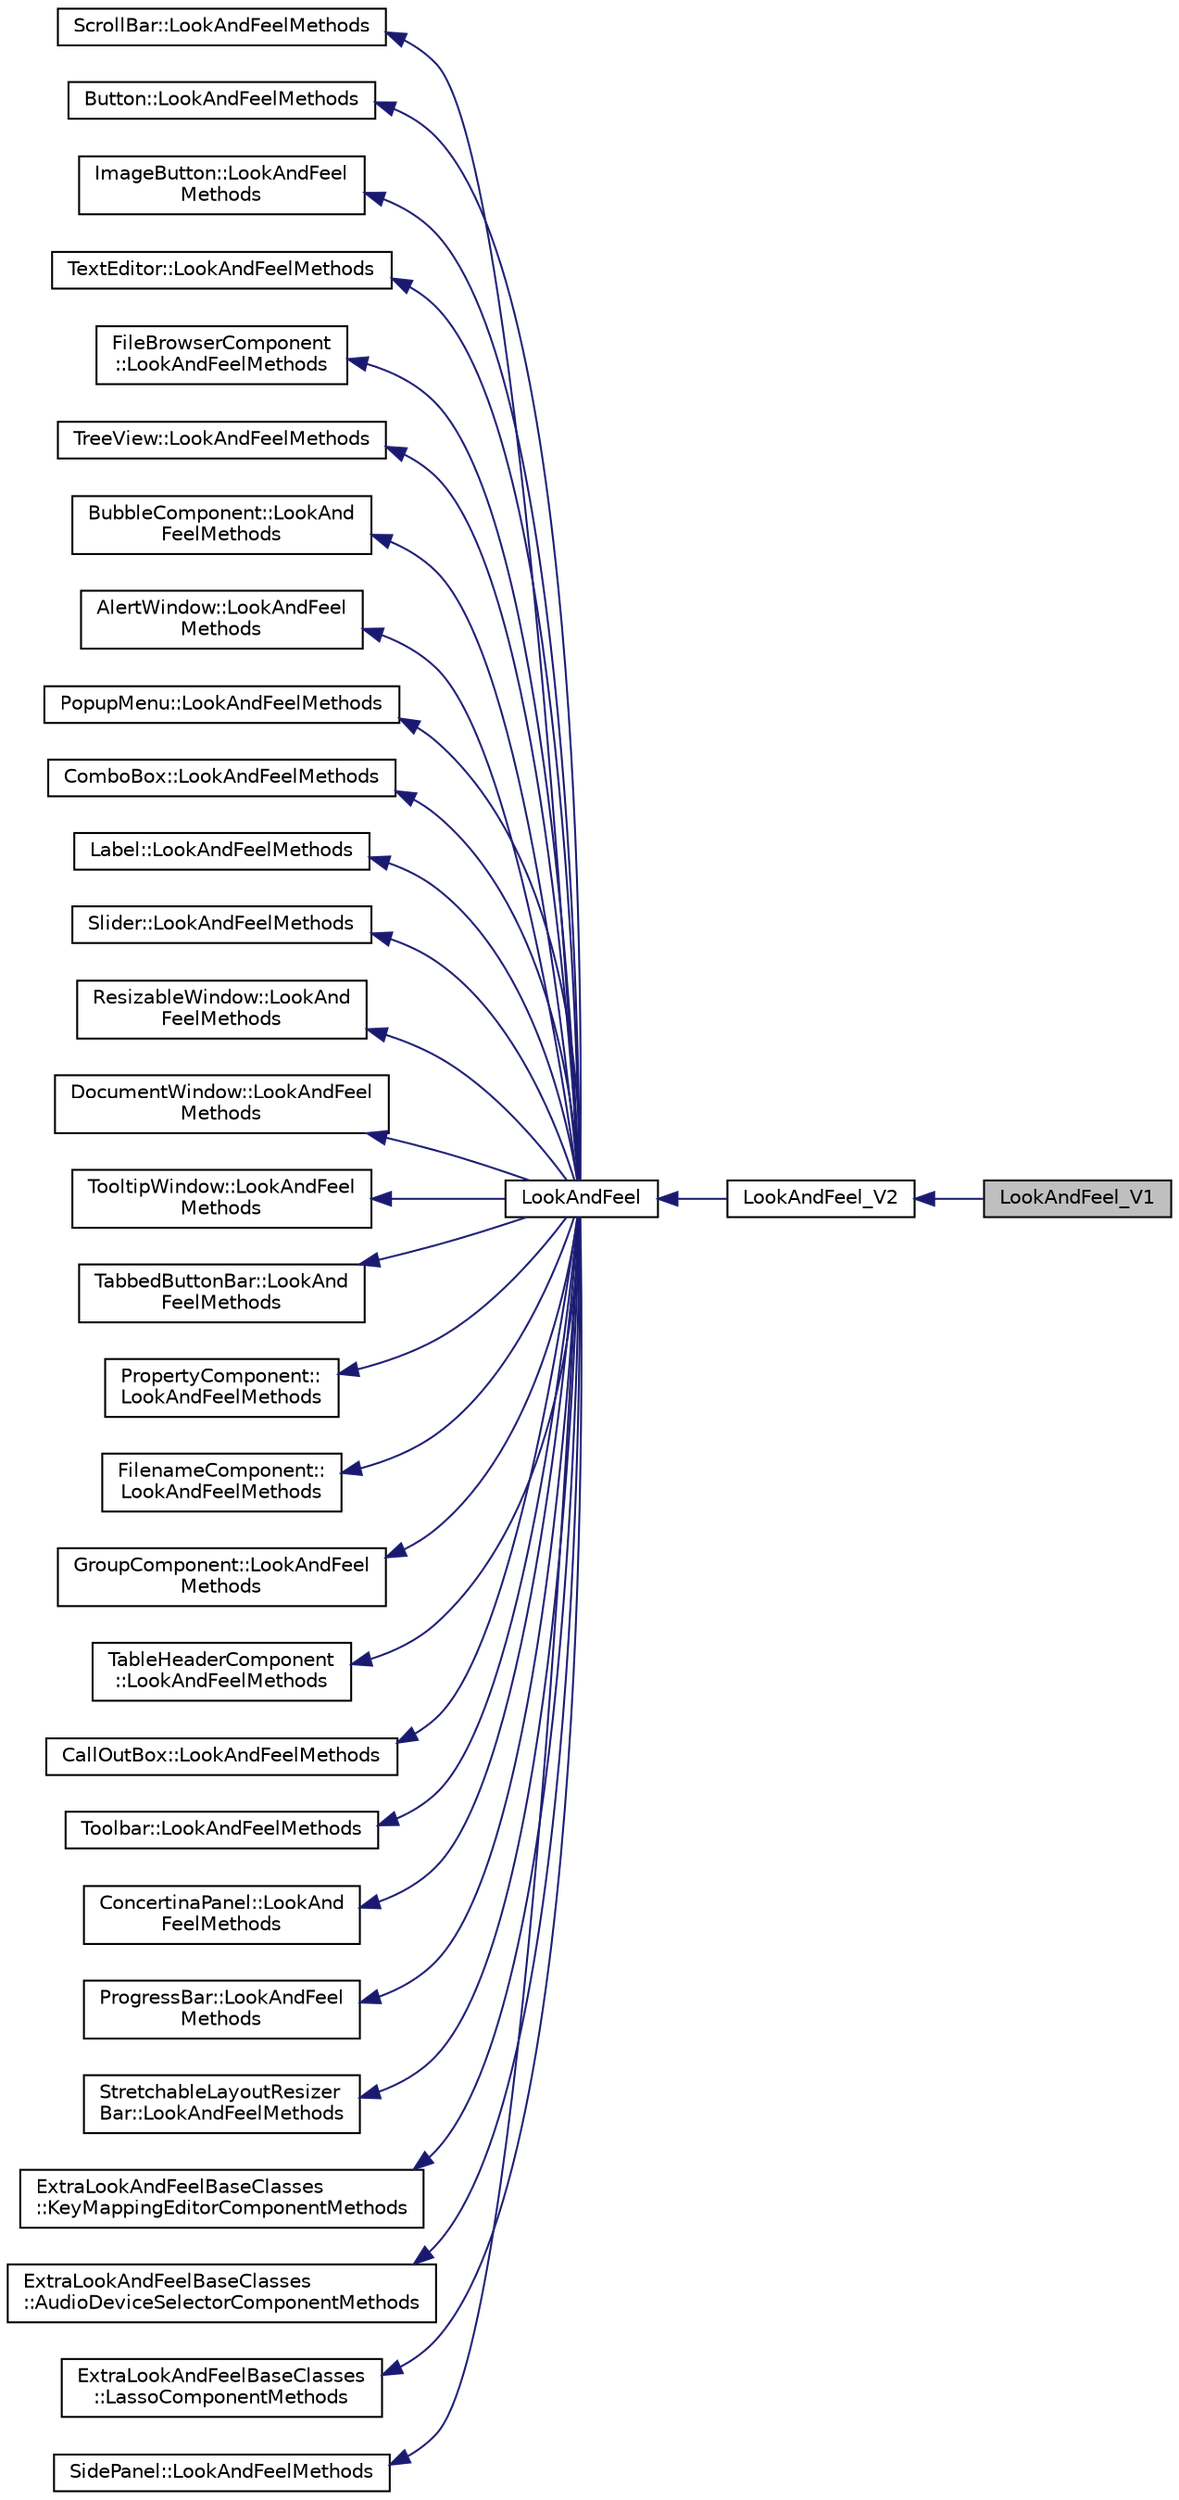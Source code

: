 digraph "LookAndFeel_V1"
{
  bgcolor="transparent";
  edge [fontname="Helvetica",fontsize="10",labelfontname="Helvetica",labelfontsize="10"];
  node [fontname="Helvetica",fontsize="10",shape=record];
  rankdir="LR";
  Node0 [label="LookAndFeel_V1",height=0.2,width=0.4,color="black", fillcolor="grey75", style="filled", fontcolor="black"];
  Node1 -> Node0 [dir="back",color="midnightblue",fontsize="10",style="solid",fontname="Helvetica"];
  Node1 [label="LookAndFeel_V2",height=0.2,width=0.4,color="black",URL="$classLookAndFeel__V2.html",tooltip="This LookAndFeel subclass implements the juce style from around 2008-12. "];
  Node2 -> Node1 [dir="back",color="midnightblue",fontsize="10",style="solid",fontname="Helvetica"];
  Node2 [label="LookAndFeel",height=0.2,width=0.4,color="black",URL="$classLookAndFeel.html",tooltip="LookAndFeel objects define the appearance of all the JUCE widgets, and subclasses can be used to appl..."];
  Node3 -> Node2 [dir="back",color="midnightblue",fontsize="10",style="solid",fontname="Helvetica"];
  Node3 [label="ScrollBar::LookAndFeelMethods",height=0.2,width=0.4,color="black",URL="$structScrollBar_1_1LookAndFeelMethods.html",tooltip="This abstract base class is implemented by LookAndFeel classes to provide scrollbar-drawing functiona..."];
  Node4 -> Node2 [dir="back",color="midnightblue",fontsize="10",style="solid",fontname="Helvetica"];
  Node4 [label="Button::LookAndFeelMethods",height=0.2,width=0.4,color="black",URL="$structButton_1_1LookAndFeelMethods.html",tooltip="This abstract base class is implemented by LookAndFeel classes to provide button-drawing functionalit..."];
  Node5 -> Node2 [dir="back",color="midnightblue",fontsize="10",style="solid",fontname="Helvetica"];
  Node5 [label="ImageButton::LookAndFeel\lMethods",height=0.2,width=0.4,color="black",URL="$structImageButton_1_1LookAndFeelMethods.html",tooltip="This abstract base class is implemented by LookAndFeel classes. "];
  Node6 -> Node2 [dir="back",color="midnightblue",fontsize="10",style="solid",fontname="Helvetica"];
  Node6 [label="TextEditor::LookAndFeelMethods",height=0.2,width=0.4,color="black",URL="$structTextEditor_1_1LookAndFeelMethods.html",tooltip="This abstract base class is implemented by LookAndFeel classes to provide TextEditor drawing function..."];
  Node7 -> Node2 [dir="back",color="midnightblue",fontsize="10",style="solid",fontname="Helvetica"];
  Node7 [label="FileBrowserComponent\l::LookAndFeelMethods",height=0.2,width=0.4,color="black",URL="$structFileBrowserComponent_1_1LookAndFeelMethods.html",tooltip="This abstract base class is implemented by LookAndFeel classes to provide various file-browser layout..."];
  Node8 -> Node2 [dir="back",color="midnightblue",fontsize="10",style="solid",fontname="Helvetica"];
  Node8 [label="TreeView::LookAndFeelMethods",height=0.2,width=0.4,color="black",URL="$structTreeView_1_1LookAndFeelMethods.html",tooltip="This abstract base class is implemented by LookAndFeel classes to provide treeview drawing functional..."];
  Node9 -> Node2 [dir="back",color="midnightblue",fontsize="10",style="solid",fontname="Helvetica"];
  Node9 [label="BubbleComponent::LookAnd\lFeelMethods",height=0.2,width=0.4,color="black",URL="$structBubbleComponent_1_1LookAndFeelMethods.html",tooltip="This abstract base class is implemented by LookAndFeel classes. "];
  Node10 -> Node2 [dir="back",color="midnightblue",fontsize="10",style="solid",fontname="Helvetica"];
  Node10 [label="AlertWindow::LookAndFeel\lMethods",height=0.2,width=0.4,color="black",URL="$structAlertWindow_1_1LookAndFeelMethods.html",tooltip="This abstract base class is implemented by LookAndFeel classes to provide alert-window drawing functi..."];
  Node11 -> Node2 [dir="back",color="midnightblue",fontsize="10",style="solid",fontname="Helvetica"];
  Node11 [label="PopupMenu::LookAndFeelMethods",height=0.2,width=0.4,color="black",URL="$structPopupMenu_1_1LookAndFeelMethods.html",tooltip="This abstract base class is implemented by LookAndFeel classes to provide menu drawing functionality..."];
  Node12 -> Node2 [dir="back",color="midnightblue",fontsize="10",style="solid",fontname="Helvetica"];
  Node12 [label="ComboBox::LookAndFeelMethods",height=0.2,width=0.4,color="black",URL="$structComboBox_1_1LookAndFeelMethods.html",tooltip="This abstract base class is implemented by LookAndFeel classes to provide ComboBox functionality..."];
  Node13 -> Node2 [dir="back",color="midnightblue",fontsize="10",style="solid",fontname="Helvetica"];
  Node13 [label="Label::LookAndFeelMethods",height=0.2,width=0.4,color="black",URL="$structLabel_1_1LookAndFeelMethods.html",tooltip="This abstract base class is implemented by LookAndFeel classes to provide label drawing functionality..."];
  Node14 -> Node2 [dir="back",color="midnightblue",fontsize="10",style="solid",fontname="Helvetica"];
  Node14 [label="Slider::LookAndFeelMethods",height=0.2,width=0.4,color="black",URL="$structSlider_1_1LookAndFeelMethods.html",tooltip="This abstract base class is implemented by LookAndFeel classes to provide slider drawing functionalit..."];
  Node15 -> Node2 [dir="back",color="midnightblue",fontsize="10",style="solid",fontname="Helvetica"];
  Node15 [label="ResizableWindow::LookAnd\lFeelMethods",height=0.2,width=0.4,color="black",URL="$structResizableWindow_1_1LookAndFeelMethods.html",tooltip="This abstract base class is implemented by LookAndFeel classes to provide window drawing functionalit..."];
  Node16 -> Node2 [dir="back",color="midnightblue",fontsize="10",style="solid",fontname="Helvetica"];
  Node16 [label="DocumentWindow::LookAndFeel\lMethods",height=0.2,width=0.4,color="black",URL="$structDocumentWindow_1_1LookAndFeelMethods.html",tooltip="This abstract base class is implemented by LookAndFeel classes to provide window drawing functionalit..."];
  Node17 -> Node2 [dir="back",color="midnightblue",fontsize="10",style="solid",fontname="Helvetica"];
  Node17 [label="TooltipWindow::LookAndFeel\lMethods",height=0.2,width=0.4,color="black",URL="$structTooltipWindow_1_1LookAndFeelMethods.html",tooltip="This abstract base class is implemented by LookAndFeel classes to provide window drawing functionalit..."];
  Node18 -> Node2 [dir="back",color="midnightblue",fontsize="10",style="solid",fontname="Helvetica"];
  Node18 [label="TabbedButtonBar::LookAnd\lFeelMethods",height=0.2,width=0.4,color="black",URL="$structTabbedButtonBar_1_1LookAndFeelMethods.html",tooltip="This abstract base class is implemented by LookAndFeel classes to provide window drawing functionalit..."];
  Node19 -> Node2 [dir="back",color="midnightblue",fontsize="10",style="solid",fontname="Helvetica"];
  Node19 [label="PropertyComponent::\lLookAndFeelMethods",height=0.2,width=0.4,color="black",URL="$structPropertyComponent_1_1LookAndFeelMethods.html",tooltip="This abstract base class is implemented by LookAndFeel classes. "];
  Node20 -> Node2 [dir="back",color="midnightblue",fontsize="10",style="solid",fontname="Helvetica"];
  Node20 [label="FilenameComponent::\lLookAndFeelMethods",height=0.2,width=0.4,color="black",URL="$structFilenameComponent_1_1LookAndFeelMethods.html",tooltip="This abstract base class is implemented by LookAndFeel classes. "];
  Node21 -> Node2 [dir="back",color="midnightblue",fontsize="10",style="solid",fontname="Helvetica"];
  Node21 [label="GroupComponent::LookAndFeel\lMethods",height=0.2,width=0.4,color="black",URL="$structGroupComponent_1_1LookAndFeelMethods.html",tooltip="This abstract base class is implemented by LookAndFeel classes. "];
  Node22 -> Node2 [dir="back",color="midnightblue",fontsize="10",style="solid",fontname="Helvetica"];
  Node22 [label="TableHeaderComponent\l::LookAndFeelMethods",height=0.2,width=0.4,color="black",URL="$structTableHeaderComponent_1_1LookAndFeelMethods.html",tooltip="This abstract base class is implemented by LookAndFeel classes. "];
  Node23 -> Node2 [dir="back",color="midnightblue",fontsize="10",style="solid",fontname="Helvetica"];
  Node23 [label="CallOutBox::LookAndFeelMethods",height=0.2,width=0.4,color="black",URL="$structCallOutBox_1_1LookAndFeelMethods.html",tooltip="This abstract base class is implemented by LookAndFeel classes. "];
  Node24 -> Node2 [dir="back",color="midnightblue",fontsize="10",style="solid",fontname="Helvetica"];
  Node24 [label="Toolbar::LookAndFeelMethods",height=0.2,width=0.4,color="black",URL="$structToolbar_1_1LookAndFeelMethods.html",tooltip="This abstract base class is implemented by LookAndFeel classes. "];
  Node25 -> Node2 [dir="back",color="midnightblue",fontsize="10",style="solid",fontname="Helvetica"];
  Node25 [label="ConcertinaPanel::LookAnd\lFeelMethods",height=0.2,width=0.4,color="black",URL="$structConcertinaPanel_1_1LookAndFeelMethods.html",tooltip="This abstract base class is implemented by LookAndFeel classes. "];
  Node26 -> Node2 [dir="back",color="midnightblue",fontsize="10",style="solid",fontname="Helvetica"];
  Node26 [label="ProgressBar::LookAndFeel\lMethods",height=0.2,width=0.4,color="black",URL="$structProgressBar_1_1LookAndFeelMethods.html",tooltip="This abstract base class is implemented by LookAndFeel classes. "];
  Node27 -> Node2 [dir="back",color="midnightblue",fontsize="10",style="solid",fontname="Helvetica"];
  Node27 [label="StretchableLayoutResizer\lBar::LookAndFeelMethods",height=0.2,width=0.4,color="black",URL="$structStretchableLayoutResizerBar_1_1LookAndFeelMethods.html",tooltip="This abstract base class is implemented by LookAndFeel classes. "];
  Node28 -> Node2 [dir="back",color="midnightblue",fontsize="10",style="solid",fontname="Helvetica"];
  Node28 [label="ExtraLookAndFeelBaseClasses\l::KeyMappingEditorComponentMethods",height=0.2,width=0.4,color="black",URL="$structExtraLookAndFeelBaseClasses_1_1KeyMappingEditorComponentMethods.html",tooltip="This abstract base class is implemented by LookAndFeel classes. "];
  Node29 -> Node2 [dir="back",color="midnightblue",fontsize="10",style="solid",fontname="Helvetica"];
  Node29 [label="ExtraLookAndFeelBaseClasses\l::AudioDeviceSelectorComponentMethods",height=0.2,width=0.4,color="black",URL="$structExtraLookAndFeelBaseClasses_1_1AudioDeviceSelectorComponentMethods.html",tooltip="This abstract base class is implemented by LookAndFeel classes. "];
  Node30 -> Node2 [dir="back",color="midnightblue",fontsize="10",style="solid",fontname="Helvetica"];
  Node30 [label="ExtraLookAndFeelBaseClasses\l::LassoComponentMethods",height=0.2,width=0.4,color="black",URL="$structExtraLookAndFeelBaseClasses_1_1LassoComponentMethods.html",tooltip="This abstract base class is implemented by LookAndFeel classes. "];
  Node31 -> Node2 [dir="back",color="midnightblue",fontsize="10",style="solid",fontname="Helvetica"];
  Node31 [label="SidePanel::LookAndFeelMethods",height=0.2,width=0.4,color="black",URL="$structSidePanel_1_1LookAndFeelMethods.html",tooltip="This abstract base class is implemented by LookAndFeel classes to provide SidePanel drawing functiona..."];
}

